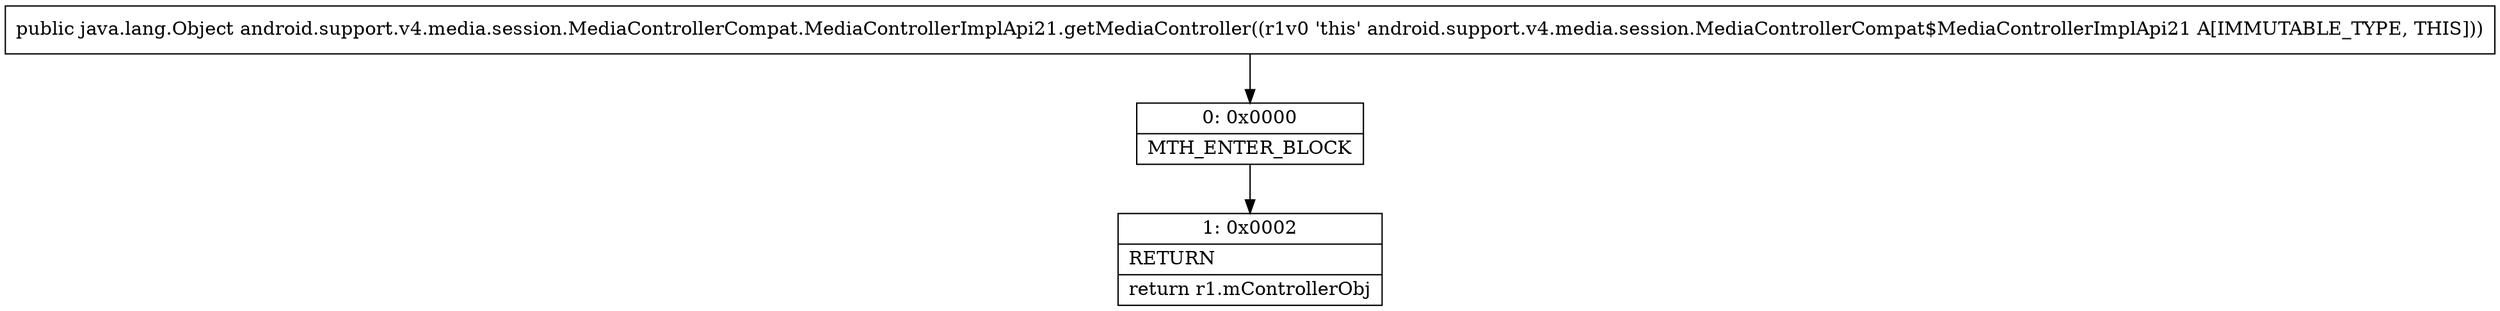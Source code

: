 digraph "CFG forandroid.support.v4.media.session.MediaControllerCompat.MediaControllerImplApi21.getMediaController()Ljava\/lang\/Object;" {
Node_0 [shape=record,label="{0\:\ 0x0000|MTH_ENTER_BLOCK\l}"];
Node_1 [shape=record,label="{1\:\ 0x0002|RETURN\l|return r1.mControllerObj\l}"];
MethodNode[shape=record,label="{public java.lang.Object android.support.v4.media.session.MediaControllerCompat.MediaControllerImplApi21.getMediaController((r1v0 'this' android.support.v4.media.session.MediaControllerCompat$MediaControllerImplApi21 A[IMMUTABLE_TYPE, THIS])) }"];
MethodNode -> Node_0;
Node_0 -> Node_1;
}

